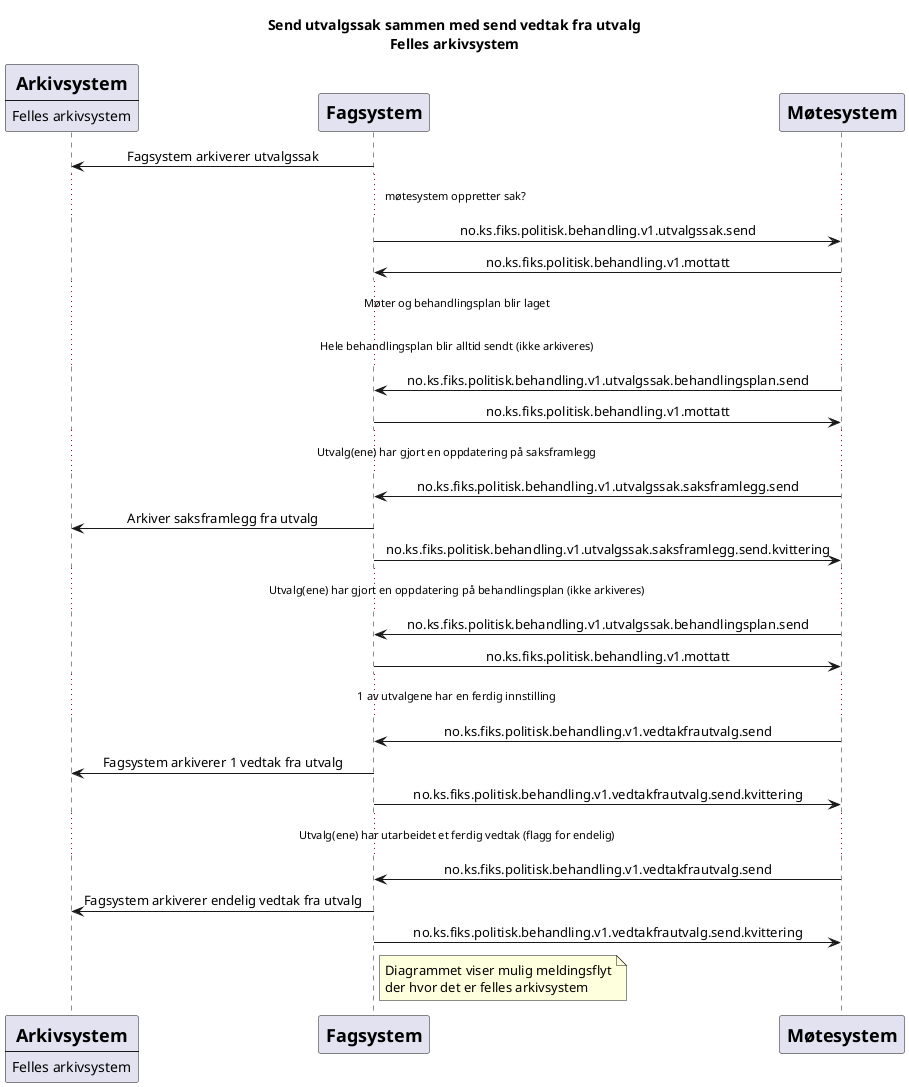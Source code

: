 @startuml
skinparam sequenceMessageAlign center 

title "Send utvalgssak sammen med send vedtak fra utvalg\nFelles arkivsystem"

participant Arkivsystem [
    =Arkivsystem
    ----
    Felles arkivsystem
]

participant Fagsystem [
    =Fagsystem
]

participant Møtesystem [
    =Møtesystem
    ]

Fagsystem -> Arkivsystem : Fagsystem arkiverer utvalgssak

...møtesystem oppretter sak? ...

Fagsystem -> Møtesystem : no.ks.fiks.politisk.behandling.v1.utvalgssak.send
Fagsystem <- Møtesystem : no.ks.fiks.politisk.behandling.v1.mottatt

...Møter og behandlingsplan blir laget...
...Hele behandlingsplan blir alltid sendt (ikke arkiveres)...

Fagsystem <- Møtesystem : no.ks.fiks.politisk.behandling.v1.utvalgssak.behandlingsplan.send
Fagsystem -> Møtesystem : no.ks.fiks.politisk.behandling.v1.mottatt


...Utvalg(ene) har gjort en oppdatering på saksframlegg...

Fagsystem <- Møtesystem : no.ks.fiks.politisk.behandling.v1.utvalgssak.saksframlegg.send
Fagsystem -> Arkivsystem : Arkiver saksframlegg fra utvalg
Fagsystem -> Møtesystem : no.ks.fiks.politisk.behandling.v1.utvalgssak.saksframlegg.send.kvittering


...Utvalg(ene) har gjort en oppdatering på behandlingsplan (ikke arkiveres)...

Fagsystem <- Møtesystem : no.ks.fiks.politisk.behandling.v1.utvalgssak.behandlingsplan.send
Fagsystem -> Møtesystem : no.ks.fiks.politisk.behandling.v1.mottatt




...1 av utvalgene har en ferdig innstilling...


Møtesystem -> Fagsystem : no.ks.fiks.politisk.behandling.v1.vedtakfrautvalg.send
Fagsystem -> Arkivsystem : Fagsystem arkiverer 1 vedtak fra utvalg
Fagsystem -> Møtesystem : no.ks.fiks.politisk.behandling.v1.vedtakfrautvalg.send.kvittering


...Utvalg(ene) har utarbeidet et ferdig vedtak (flagg for endelig)...


Møtesystem -> Fagsystem : no.ks.fiks.politisk.behandling.v1.vedtakfrautvalg.send
Fagsystem -> Arkivsystem : Fagsystem arkiverer endelig vedtak fra utvalg
Fagsystem -> Møtesystem : no.ks.fiks.politisk.behandling.v1.vedtakfrautvalg.send.kvittering

note right of Fagsystem
Diagrammet viser mulig meldingsflyt
der hvor det er felles arkivsystem
end note

@enduml